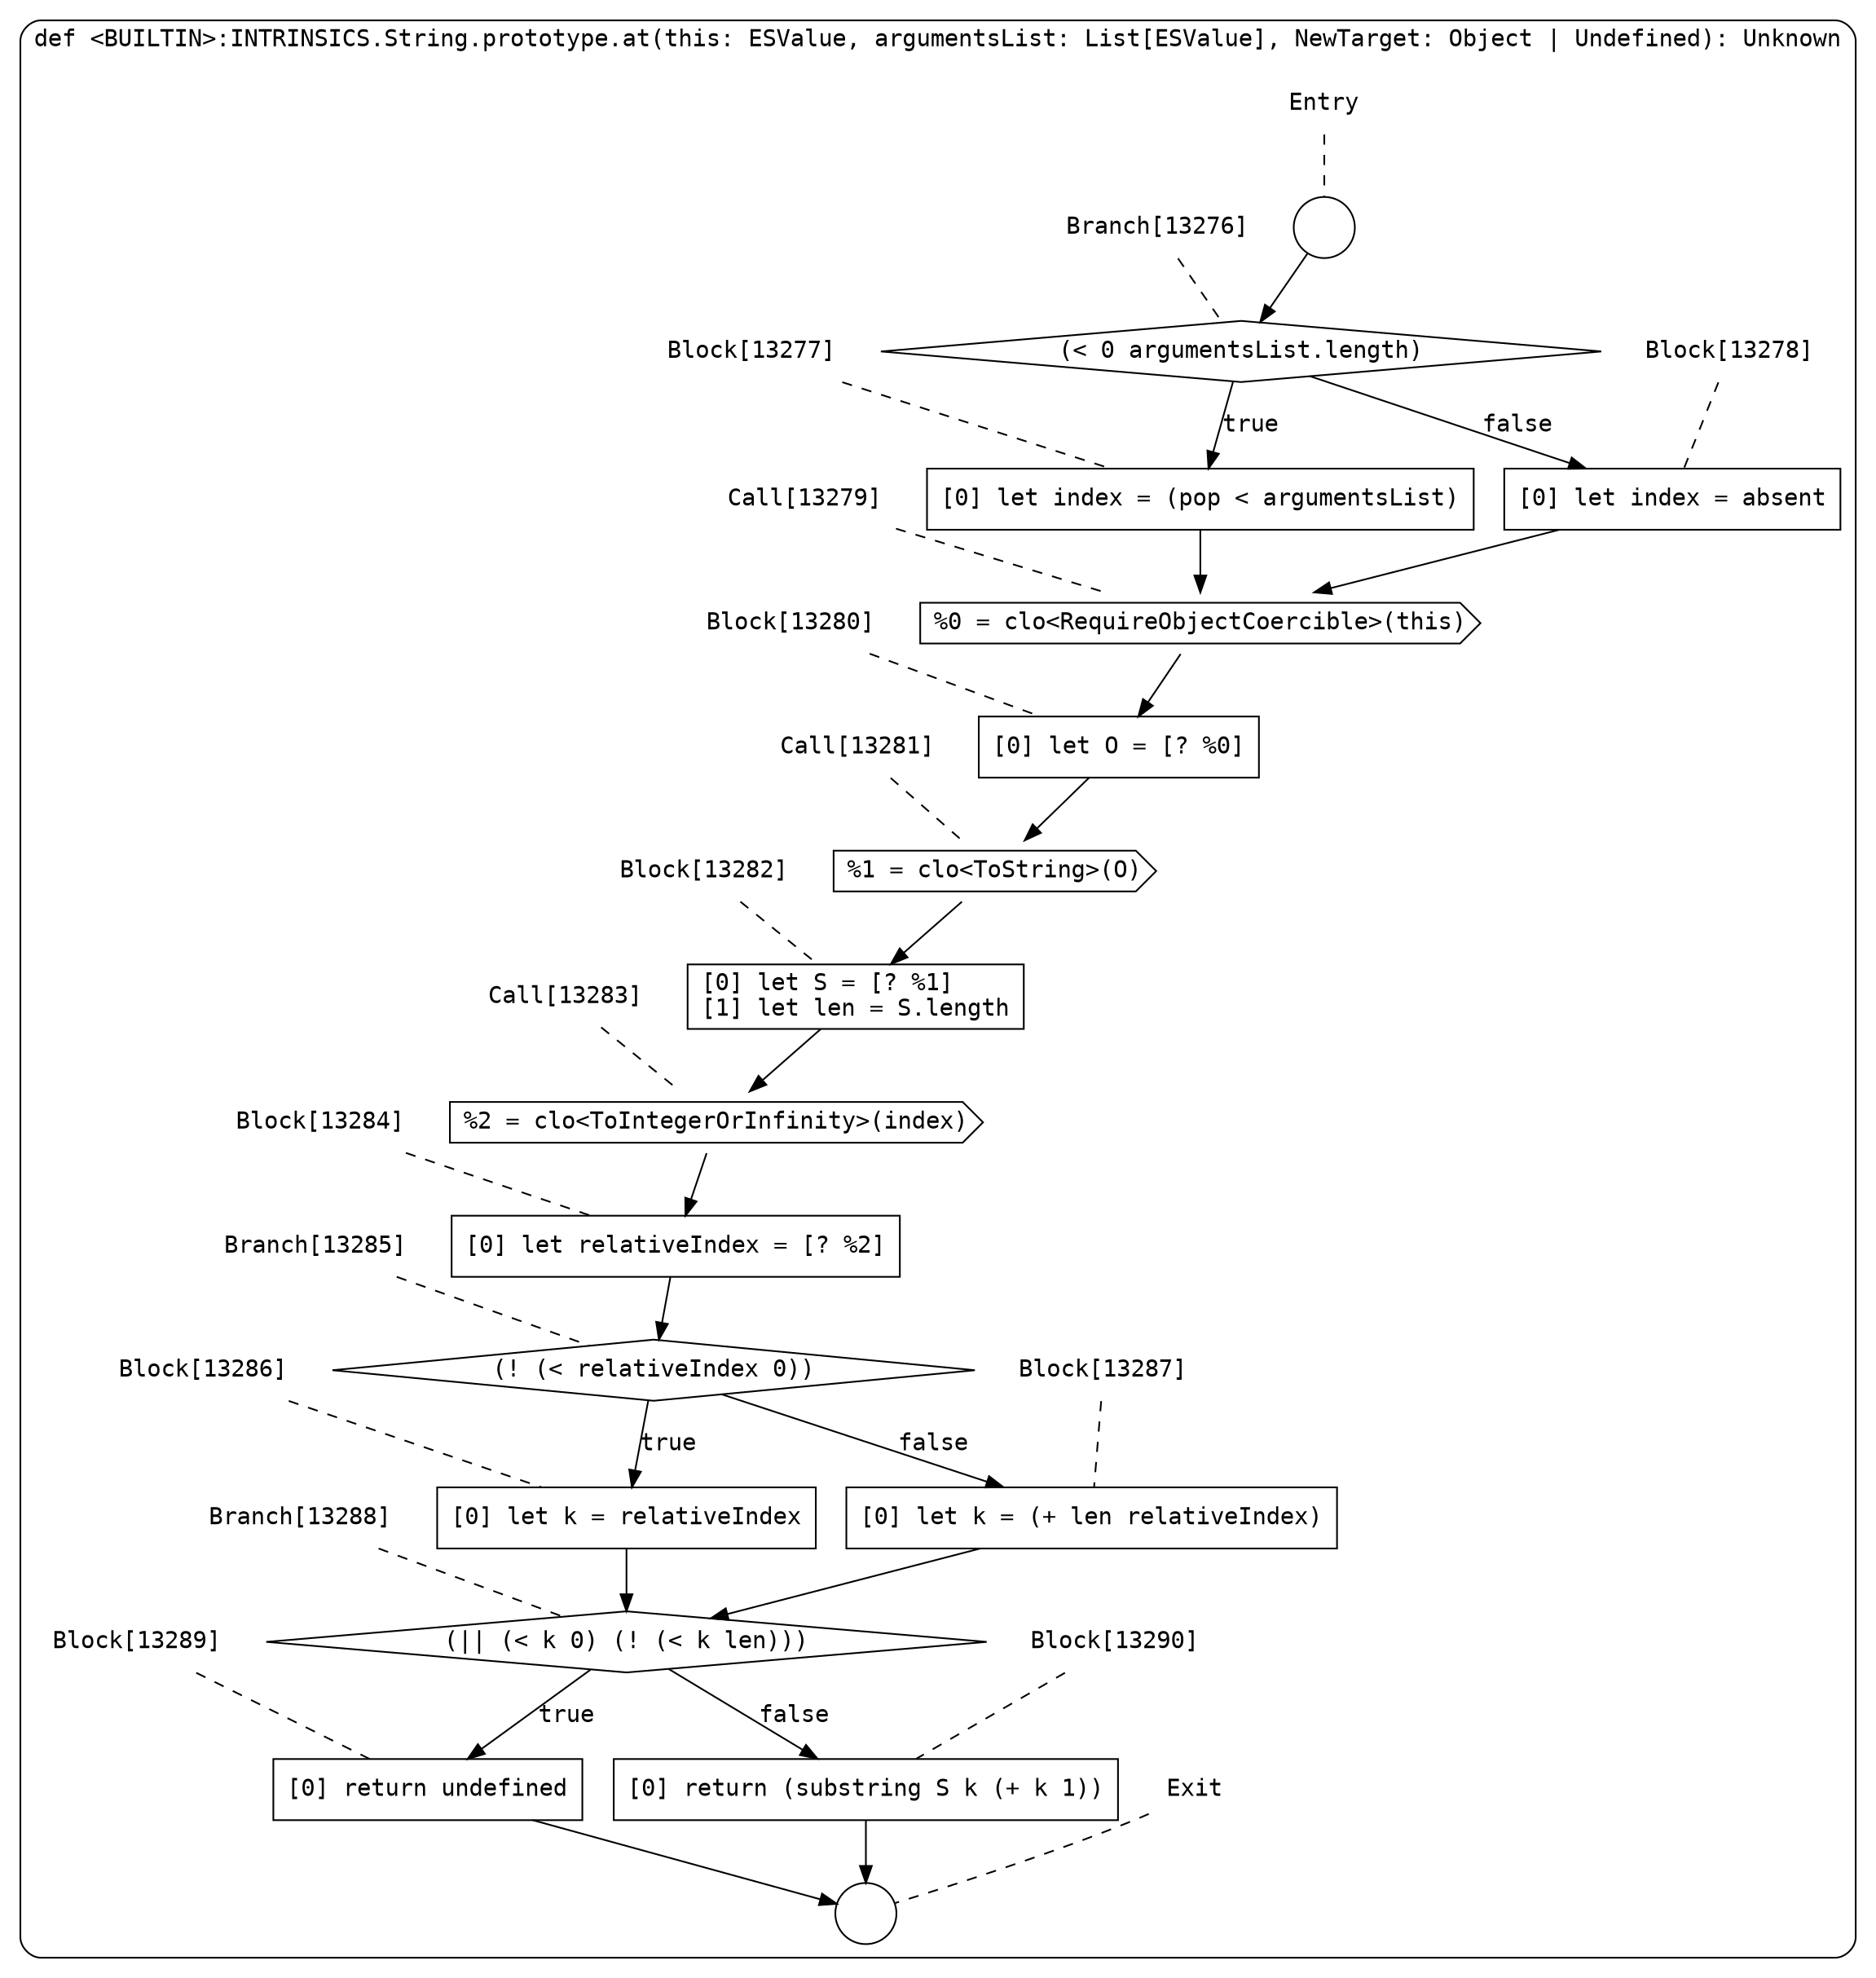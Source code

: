 digraph {
  graph [fontname = "Consolas"]
  node [fontname = "Consolas"]
  edge [fontname = "Consolas"]
  subgraph cluster2168 {
    label = "def <BUILTIN>:INTRINSICS.String.prototype.at(this: ESValue, argumentsList: List[ESValue], NewTarget: Object | Undefined): Unknown"
    style = rounded
    cluster2168_entry_name [shape=none, label=<<font color="black">Entry</font>>]
    cluster2168_entry_name -> cluster2168_entry [arrowhead=none, color="black", style=dashed]
    cluster2168_entry [shape=circle label=" " color="black" fillcolor="white" style=filled]
    cluster2168_entry -> node13276 [color="black"]
    cluster2168_exit_name [shape=none, label=<<font color="black">Exit</font>>]
    cluster2168_exit_name -> cluster2168_exit [arrowhead=none, color="black", style=dashed]
    cluster2168_exit [shape=circle label=" " color="black" fillcolor="white" style=filled]
    node13276_name [shape=none, label=<<font color="black">Branch[13276]</font>>]
    node13276_name -> node13276 [arrowhead=none, color="black", style=dashed]
    node13276 [shape=diamond, label=<<font color="black">(&lt; 0 argumentsList.length)</font>> color="black" fillcolor="white", style=filled]
    node13276 -> node13277 [label=<<font color="black">true</font>> color="black"]
    node13276 -> node13278 [label=<<font color="black">false</font>> color="black"]
    node13277_name [shape=none, label=<<font color="black">Block[13277]</font>>]
    node13277_name -> node13277 [arrowhead=none, color="black", style=dashed]
    node13277 [shape=box, label=<<font color="black">[0] let index = (pop &lt; argumentsList)<BR ALIGN="LEFT"/></font>> color="black" fillcolor="white", style=filled]
    node13277 -> node13279 [color="black"]
    node13278_name [shape=none, label=<<font color="black">Block[13278]</font>>]
    node13278_name -> node13278 [arrowhead=none, color="black", style=dashed]
    node13278 [shape=box, label=<<font color="black">[0] let index = absent<BR ALIGN="LEFT"/></font>> color="black" fillcolor="white", style=filled]
    node13278 -> node13279 [color="black"]
    node13279_name [shape=none, label=<<font color="black">Call[13279]</font>>]
    node13279_name -> node13279 [arrowhead=none, color="black", style=dashed]
    node13279 [shape=cds, label=<<font color="black">%0 = clo&lt;RequireObjectCoercible&gt;(this)</font>> color="black" fillcolor="white", style=filled]
    node13279 -> node13280 [color="black"]
    node13280_name [shape=none, label=<<font color="black">Block[13280]</font>>]
    node13280_name -> node13280 [arrowhead=none, color="black", style=dashed]
    node13280 [shape=box, label=<<font color="black">[0] let O = [? %0]<BR ALIGN="LEFT"/></font>> color="black" fillcolor="white", style=filled]
    node13280 -> node13281 [color="black"]
    node13281_name [shape=none, label=<<font color="black">Call[13281]</font>>]
    node13281_name -> node13281 [arrowhead=none, color="black", style=dashed]
    node13281 [shape=cds, label=<<font color="black">%1 = clo&lt;ToString&gt;(O)</font>> color="black" fillcolor="white", style=filled]
    node13281 -> node13282 [color="black"]
    node13282_name [shape=none, label=<<font color="black">Block[13282]</font>>]
    node13282_name -> node13282 [arrowhead=none, color="black", style=dashed]
    node13282 [shape=box, label=<<font color="black">[0] let S = [? %1]<BR ALIGN="LEFT"/>[1] let len = S.length<BR ALIGN="LEFT"/></font>> color="black" fillcolor="white", style=filled]
    node13282 -> node13283 [color="black"]
    node13283_name [shape=none, label=<<font color="black">Call[13283]</font>>]
    node13283_name -> node13283 [arrowhead=none, color="black", style=dashed]
    node13283 [shape=cds, label=<<font color="black">%2 = clo&lt;ToIntegerOrInfinity&gt;(index)</font>> color="black" fillcolor="white", style=filled]
    node13283 -> node13284 [color="black"]
    node13284_name [shape=none, label=<<font color="black">Block[13284]</font>>]
    node13284_name -> node13284 [arrowhead=none, color="black", style=dashed]
    node13284 [shape=box, label=<<font color="black">[0] let relativeIndex = [? %2]<BR ALIGN="LEFT"/></font>> color="black" fillcolor="white", style=filled]
    node13284 -> node13285 [color="black"]
    node13285_name [shape=none, label=<<font color="black">Branch[13285]</font>>]
    node13285_name -> node13285 [arrowhead=none, color="black", style=dashed]
    node13285 [shape=diamond, label=<<font color="black">(! (&lt; relativeIndex 0))</font>> color="black" fillcolor="white", style=filled]
    node13285 -> node13286 [label=<<font color="black">true</font>> color="black"]
    node13285 -> node13287 [label=<<font color="black">false</font>> color="black"]
    node13286_name [shape=none, label=<<font color="black">Block[13286]</font>>]
    node13286_name -> node13286 [arrowhead=none, color="black", style=dashed]
    node13286 [shape=box, label=<<font color="black">[0] let k = relativeIndex<BR ALIGN="LEFT"/></font>> color="black" fillcolor="white", style=filled]
    node13286 -> node13288 [color="black"]
    node13287_name [shape=none, label=<<font color="black">Block[13287]</font>>]
    node13287_name -> node13287 [arrowhead=none, color="black", style=dashed]
    node13287 [shape=box, label=<<font color="black">[0] let k = (+ len relativeIndex)<BR ALIGN="LEFT"/></font>> color="black" fillcolor="white", style=filled]
    node13287 -> node13288 [color="black"]
    node13288_name [shape=none, label=<<font color="black">Branch[13288]</font>>]
    node13288_name -> node13288 [arrowhead=none, color="black", style=dashed]
    node13288 [shape=diamond, label=<<font color="black">(|| (&lt; k 0) (! (&lt; k len)))</font>> color="black" fillcolor="white", style=filled]
    node13288 -> node13289 [label=<<font color="black">true</font>> color="black"]
    node13288 -> node13290 [label=<<font color="black">false</font>> color="black"]
    node13289_name [shape=none, label=<<font color="black">Block[13289]</font>>]
    node13289_name -> node13289 [arrowhead=none, color="black", style=dashed]
    node13289 [shape=box, label=<<font color="black">[0] return undefined<BR ALIGN="LEFT"/></font>> color="black" fillcolor="white", style=filled]
    node13289 -> cluster2168_exit [color="black"]
    node13290_name [shape=none, label=<<font color="black">Block[13290]</font>>]
    node13290_name -> node13290 [arrowhead=none, color="black", style=dashed]
    node13290 [shape=box, label=<<font color="black">[0] return (substring S k (+ k 1))<BR ALIGN="LEFT"/></font>> color="black" fillcolor="white", style=filled]
    node13290 -> cluster2168_exit [color="black"]
  }
}